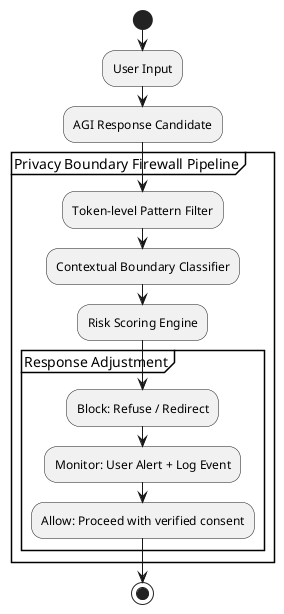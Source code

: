 @startuml
skinparam shadowing false
skinparam rectangle {
BackgroundColor white
BorderColor black
}

start

:User Input;

:AGI Response Candidate;

partition "Privacy Boundary Firewall Pipeline" {

:Token-level Pattern Filter;
:Contextual Boundary Classifier;
:Risk Scoring Engine;

partition "Response Adjustment" {
:Block: Refuse / Redirect;
:Monitor: User Alert + Log Event;
:Allow: Proceed with verified consent;
}

}

stop

@enduml

